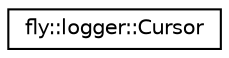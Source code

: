 digraph "Graphical Class Hierarchy"
{
 // LATEX_PDF_SIZE
  edge [fontname="Helvetica",fontsize="10",labelfontname="Helvetica",labelfontsize="10"];
  node [fontname="Helvetica",fontsize="10",shape=record];
  rankdir="LR";
  Node0 [label="fly::logger::Cursor",height=0.2,width=0.4,color="black", fillcolor="white", style="filled",URL="$structfly_1_1logger_1_1_cursor.html",tooltip=" "];
}
